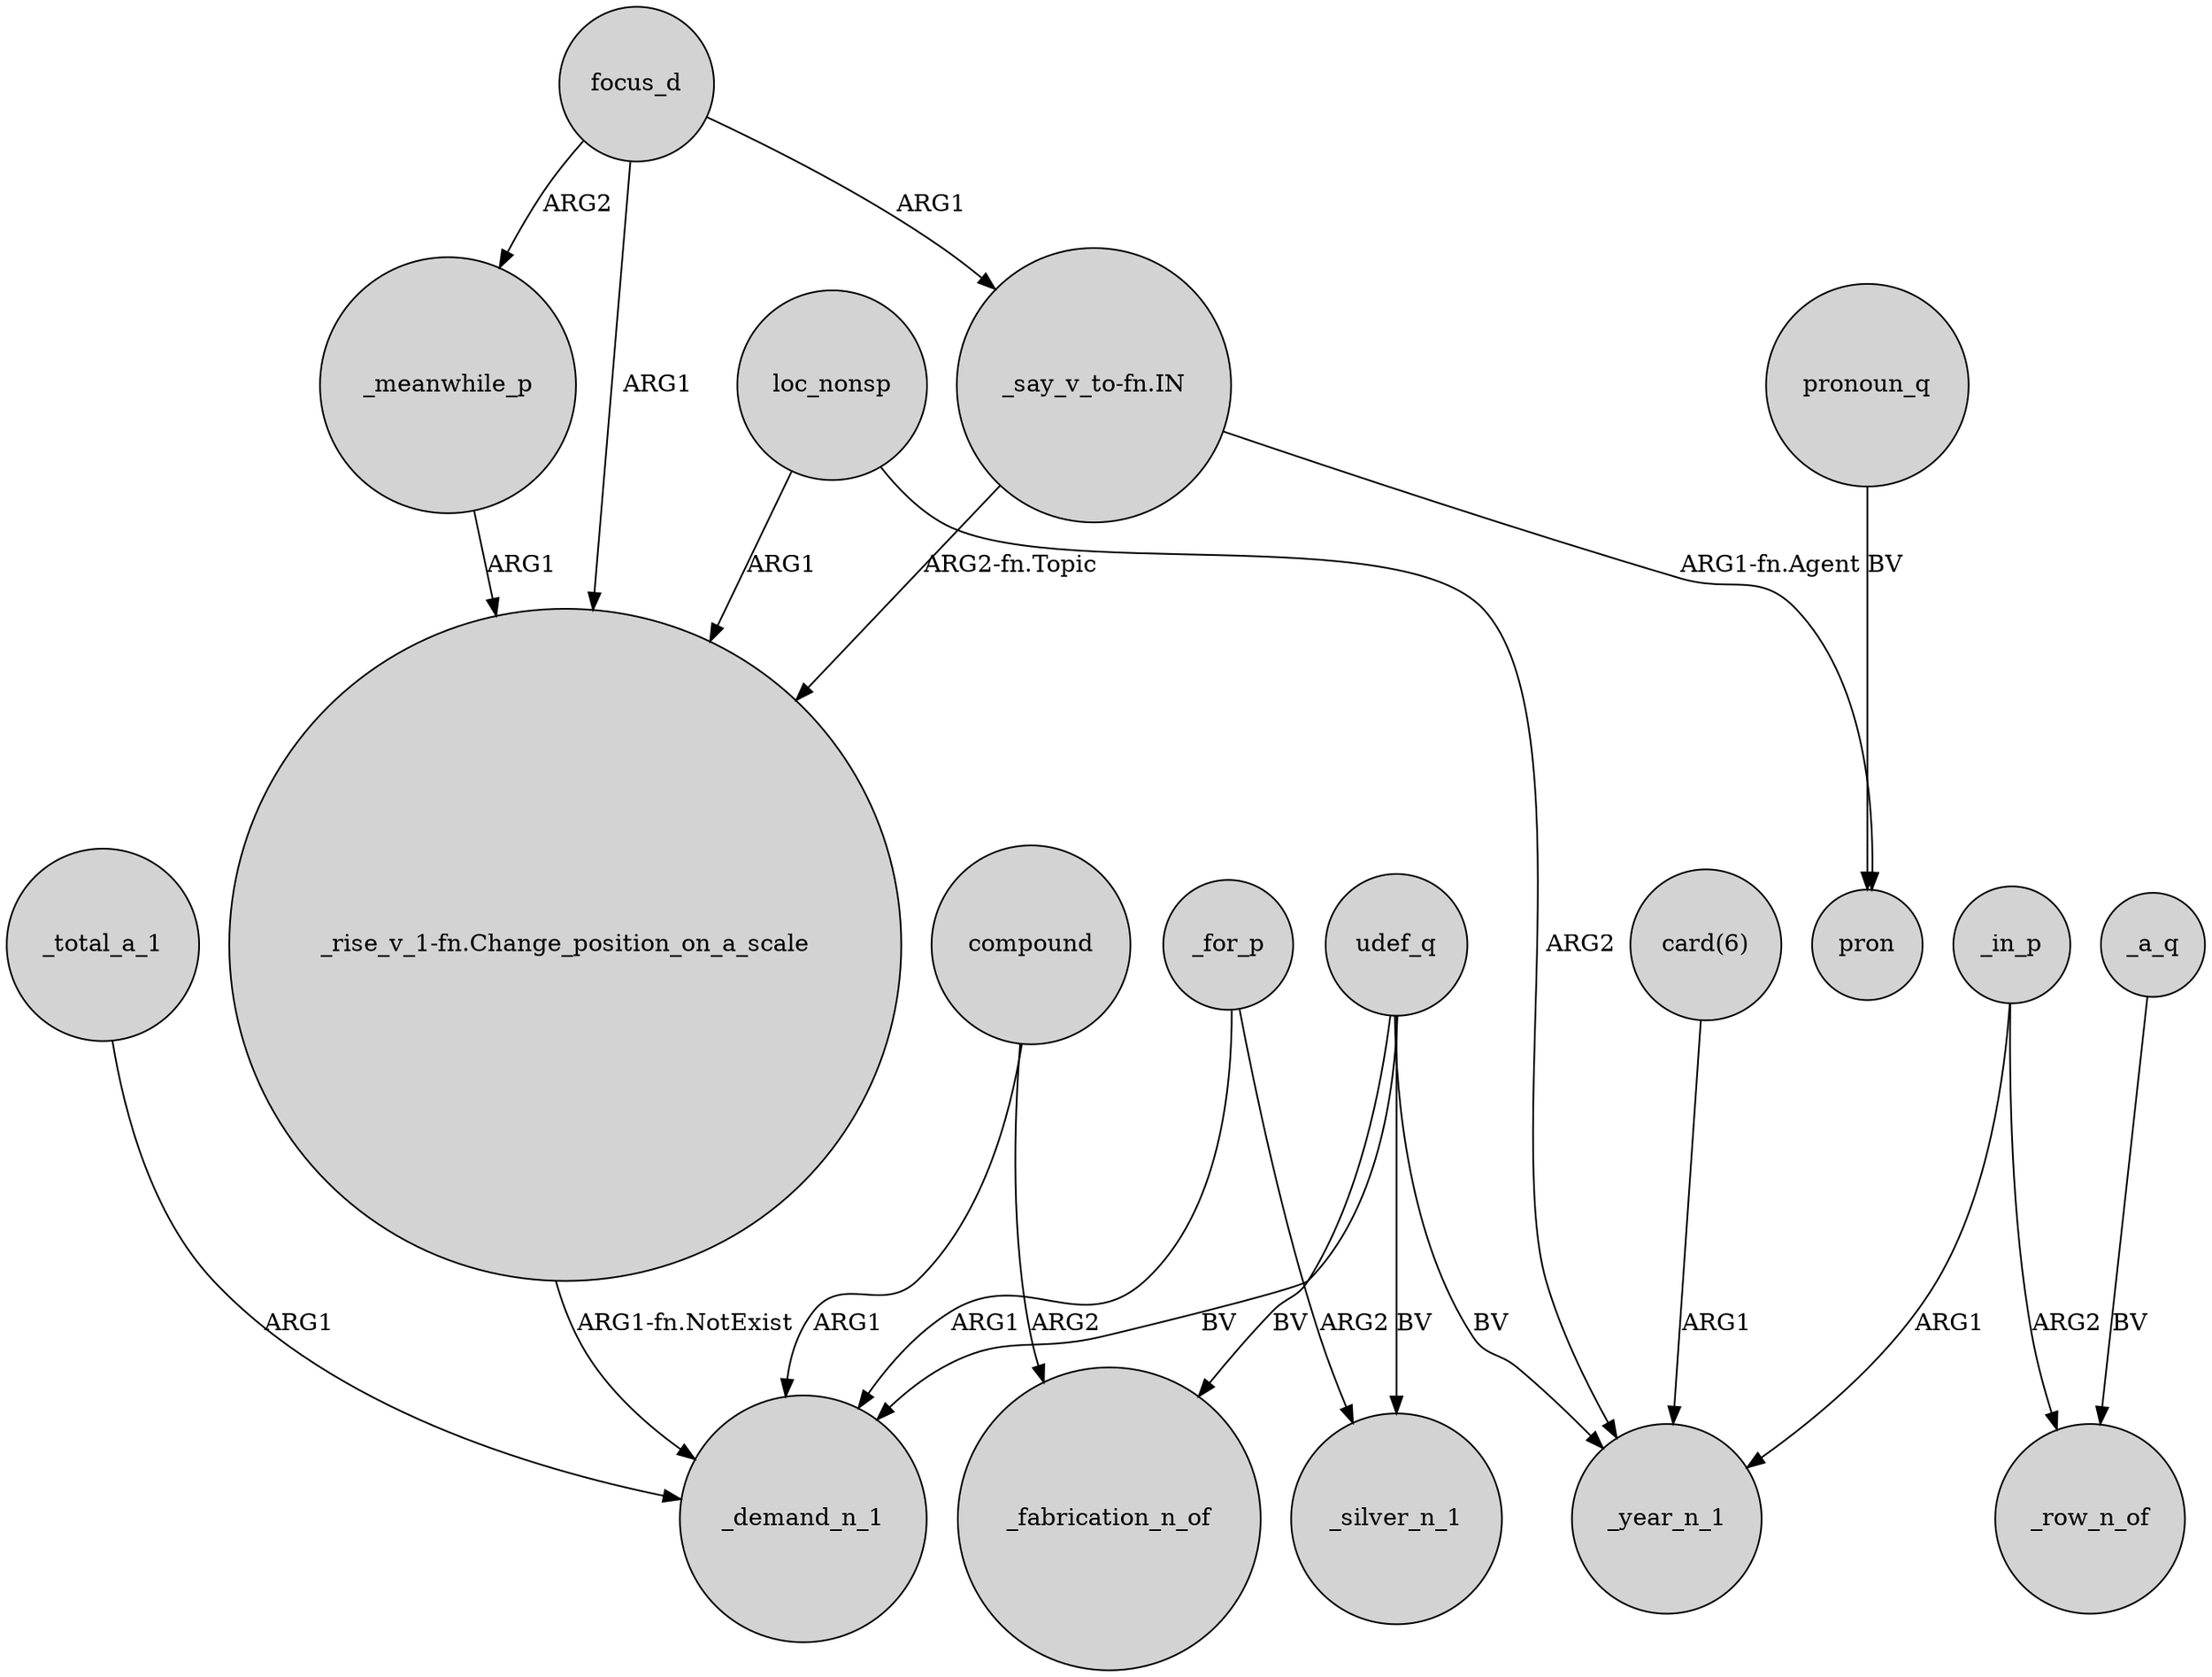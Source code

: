 digraph {
	node [shape=circle style=filled]
	"_rise_v_1-fn.Change_position_on_a_scale" -> _demand_n_1 [label="ARG1-fn.NotExist"]
	compound -> _fabrication_n_of [label=ARG2]
	_total_a_1 -> _demand_n_1 [label=ARG1]
	_in_p -> _year_n_1 [label=ARG1]
	compound -> _demand_n_1 [label=ARG1]
	_a_q -> _row_n_of [label=BV]
	udef_q -> _fabrication_n_of [label=BV]
	_meanwhile_p -> "_rise_v_1-fn.Change_position_on_a_scale" [label=ARG1]
	pronoun_q -> pron [label=BV]
	focus_d -> _meanwhile_p [label=ARG2]
	_for_p -> _demand_n_1 [label=ARG1]
	udef_q -> _demand_n_1 [label=BV]
	loc_nonsp -> "_rise_v_1-fn.Change_position_on_a_scale" [label=ARG1]
	focus_d -> "_rise_v_1-fn.Change_position_on_a_scale" [label=ARG1]
	loc_nonsp -> _year_n_1 [label=ARG2]
	"card(6)" -> _year_n_1 [label=ARG1]
	"_say_v_to-fn.IN" -> pron [label="ARG1-fn.Agent"]
	udef_q -> _year_n_1 [label=BV]
	"_say_v_to-fn.IN" -> "_rise_v_1-fn.Change_position_on_a_scale" [label="ARG2-fn.Topic"]
	_in_p -> _row_n_of [label=ARG2]
	_for_p -> _silver_n_1 [label=ARG2]
	udef_q -> _silver_n_1 [label=BV]
	focus_d -> "_say_v_to-fn.IN" [label=ARG1]
}
